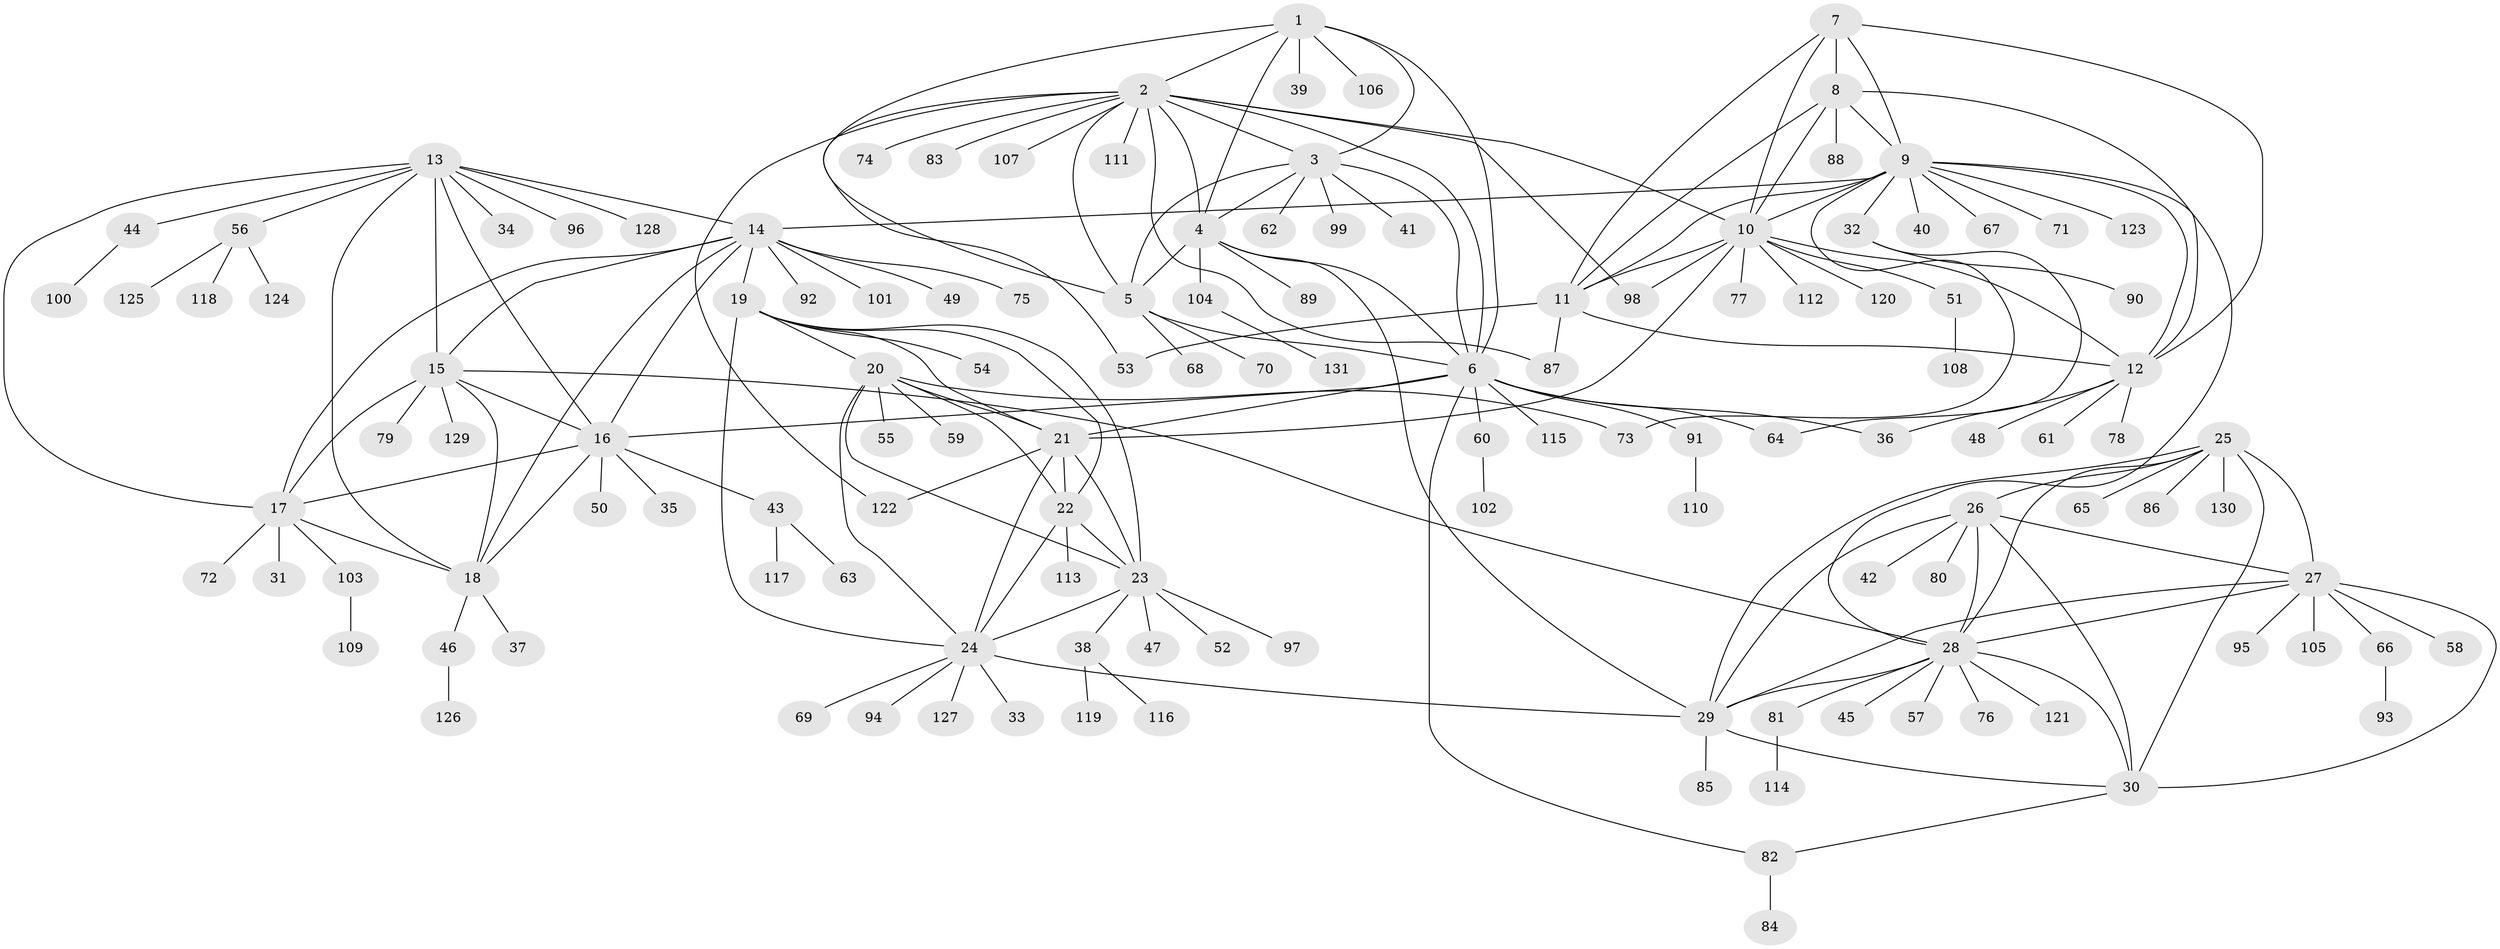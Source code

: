 // coarse degree distribution, {3: 0.015384615384615385, 6: 0.03076923076923077, 5: 0.015384615384615385, 4: 0.015384615384615385, 1: 0.8, 12: 0.015384615384615385, 2: 0.015384615384615385, 9: 0.046153846153846156, 8: 0.015384615384615385, 10: 0.015384615384615385, 13: 0.015384615384615385}
// Generated by graph-tools (version 1.1) at 2025/59/03/04/25 21:59:02]
// undirected, 131 vertices, 194 edges
graph export_dot {
graph [start="1"]
  node [color=gray90,style=filled];
  1;
  2;
  3;
  4;
  5;
  6;
  7;
  8;
  9;
  10;
  11;
  12;
  13;
  14;
  15;
  16;
  17;
  18;
  19;
  20;
  21;
  22;
  23;
  24;
  25;
  26;
  27;
  28;
  29;
  30;
  31;
  32;
  33;
  34;
  35;
  36;
  37;
  38;
  39;
  40;
  41;
  42;
  43;
  44;
  45;
  46;
  47;
  48;
  49;
  50;
  51;
  52;
  53;
  54;
  55;
  56;
  57;
  58;
  59;
  60;
  61;
  62;
  63;
  64;
  65;
  66;
  67;
  68;
  69;
  70;
  71;
  72;
  73;
  74;
  75;
  76;
  77;
  78;
  79;
  80;
  81;
  82;
  83;
  84;
  85;
  86;
  87;
  88;
  89;
  90;
  91;
  92;
  93;
  94;
  95;
  96;
  97;
  98;
  99;
  100;
  101;
  102;
  103;
  104;
  105;
  106;
  107;
  108;
  109;
  110;
  111;
  112;
  113;
  114;
  115;
  116;
  117;
  118;
  119;
  120;
  121;
  122;
  123;
  124;
  125;
  126;
  127;
  128;
  129;
  130;
  131;
  1 -- 2;
  1 -- 3;
  1 -- 4;
  1 -- 5;
  1 -- 6;
  1 -- 39;
  1 -- 106;
  2 -- 3;
  2 -- 4;
  2 -- 5;
  2 -- 6;
  2 -- 10;
  2 -- 53;
  2 -- 74;
  2 -- 83;
  2 -- 87;
  2 -- 98;
  2 -- 107;
  2 -- 111;
  2 -- 122;
  3 -- 4;
  3 -- 5;
  3 -- 6;
  3 -- 41;
  3 -- 62;
  3 -- 99;
  4 -- 5;
  4 -- 6;
  4 -- 29;
  4 -- 89;
  4 -- 104;
  5 -- 6;
  5 -- 68;
  5 -- 70;
  6 -- 16;
  6 -- 21;
  6 -- 36;
  6 -- 60;
  6 -- 64;
  6 -- 82;
  6 -- 91;
  6 -- 115;
  7 -- 8;
  7 -- 9;
  7 -- 10;
  7 -- 11;
  7 -- 12;
  8 -- 9;
  8 -- 10;
  8 -- 11;
  8 -- 12;
  8 -- 88;
  9 -- 10;
  9 -- 11;
  9 -- 12;
  9 -- 14;
  9 -- 28;
  9 -- 32;
  9 -- 40;
  9 -- 67;
  9 -- 71;
  9 -- 73;
  9 -- 123;
  10 -- 11;
  10 -- 12;
  10 -- 21;
  10 -- 51;
  10 -- 77;
  10 -- 98;
  10 -- 112;
  10 -- 120;
  11 -- 12;
  11 -- 53;
  11 -- 87;
  12 -- 36;
  12 -- 48;
  12 -- 61;
  12 -- 78;
  13 -- 14;
  13 -- 15;
  13 -- 16;
  13 -- 17;
  13 -- 18;
  13 -- 34;
  13 -- 44;
  13 -- 56;
  13 -- 96;
  13 -- 128;
  14 -- 15;
  14 -- 16;
  14 -- 17;
  14 -- 18;
  14 -- 19;
  14 -- 49;
  14 -- 75;
  14 -- 92;
  14 -- 101;
  15 -- 16;
  15 -- 17;
  15 -- 18;
  15 -- 28;
  15 -- 79;
  15 -- 129;
  16 -- 17;
  16 -- 18;
  16 -- 35;
  16 -- 43;
  16 -- 50;
  17 -- 18;
  17 -- 31;
  17 -- 72;
  17 -- 103;
  18 -- 37;
  18 -- 46;
  19 -- 20;
  19 -- 21;
  19 -- 22;
  19 -- 23;
  19 -- 24;
  19 -- 54;
  20 -- 21;
  20 -- 22;
  20 -- 23;
  20 -- 24;
  20 -- 55;
  20 -- 59;
  20 -- 73;
  21 -- 22;
  21 -- 23;
  21 -- 24;
  21 -- 122;
  22 -- 23;
  22 -- 24;
  22 -- 113;
  23 -- 24;
  23 -- 38;
  23 -- 47;
  23 -- 52;
  23 -- 97;
  24 -- 29;
  24 -- 33;
  24 -- 69;
  24 -- 94;
  24 -- 127;
  25 -- 26;
  25 -- 27;
  25 -- 28;
  25 -- 29;
  25 -- 30;
  25 -- 65;
  25 -- 86;
  25 -- 130;
  26 -- 27;
  26 -- 28;
  26 -- 29;
  26 -- 30;
  26 -- 42;
  26 -- 80;
  27 -- 28;
  27 -- 29;
  27 -- 30;
  27 -- 58;
  27 -- 66;
  27 -- 95;
  27 -- 105;
  28 -- 29;
  28 -- 30;
  28 -- 45;
  28 -- 57;
  28 -- 76;
  28 -- 81;
  28 -- 121;
  29 -- 30;
  29 -- 85;
  30 -- 82;
  32 -- 64;
  32 -- 90;
  38 -- 116;
  38 -- 119;
  43 -- 63;
  43 -- 117;
  44 -- 100;
  46 -- 126;
  51 -- 108;
  56 -- 118;
  56 -- 124;
  56 -- 125;
  60 -- 102;
  66 -- 93;
  81 -- 114;
  82 -- 84;
  91 -- 110;
  103 -- 109;
  104 -- 131;
}
